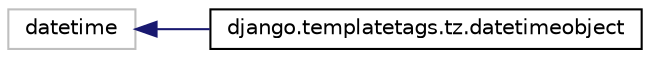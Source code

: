 digraph "Graphical Class Hierarchy"
{
 // LATEX_PDF_SIZE
  edge [fontname="Helvetica",fontsize="10",labelfontname="Helvetica",labelfontsize="10"];
  node [fontname="Helvetica",fontsize="10",shape=record];
  rankdir="LR";
  Node3741 [label="datetime",height=0.2,width=0.4,color="grey75", fillcolor="white", style="filled",tooltip=" "];
  Node3741 -> Node0 [dir="back",color="midnightblue",fontsize="10",style="solid",fontname="Helvetica"];
  Node0 [label="django.templatetags.tz.datetimeobject",height=0.2,width=0.4,color="black", fillcolor="white", style="filled",URL="$d2/d1a/classdjango_1_1templatetags_1_1tz_1_1datetimeobject.html",tooltip=" "];
}
